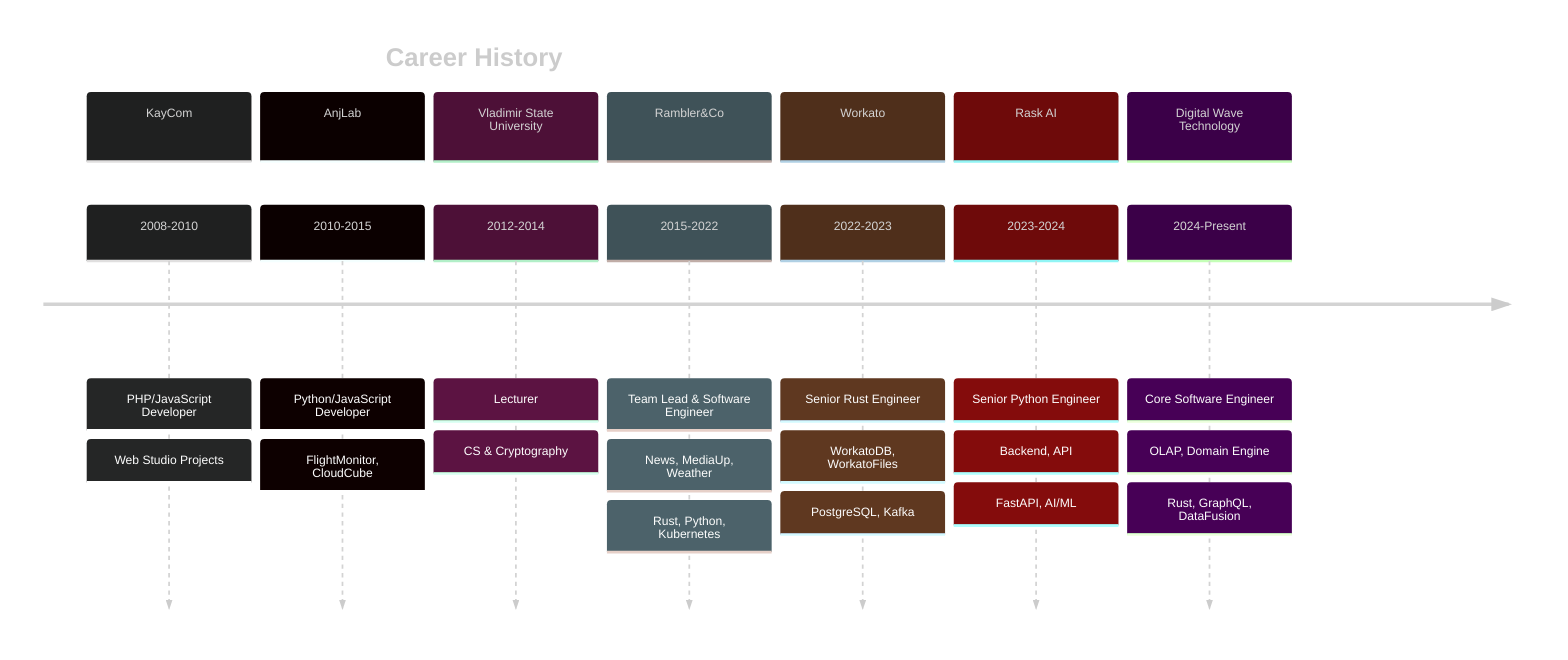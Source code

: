 %%{init: {'theme':'dark', 'themeVariables': { 'fontSize':'14px'}}}%%
timeline
    title Career History
    section KayCom
        2008-2010 : PHP/JavaScript Developer
                  : Web Studio Projects
    section AnjLab
        2010-2015 : Python/JavaScript Developer
                  : FlightMonitor, CloudCube
    section Vladimir State University
        2012-2014 : Lecturer
                  : CS & Cryptography
    section Rambler&Co
        2015-2022 : Team Lead & Software Engineer
                  : News, MediaUp, Weather
                  : Rust, Python, Kubernetes
    section Workato
        2022-2023 : Senior Rust Engineer
                  : WorkatoDB, WorkatoFiles
                  : PostgreSQL, Kafka
    section Rask AI
        2023-2024 : Senior Python Engineer
                  : Backend, API
                  : FastAPI, AI/ML
    section Digital Wave Technology
        2024-Present : Core Software Engineer
                     : OLAP, Domain Engine
                     : Rust, GraphQL, DataFusion